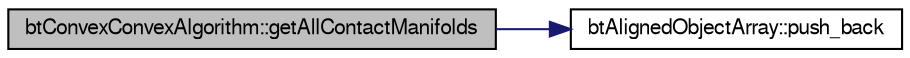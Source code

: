 digraph G
{
  bgcolor="transparent";
  edge [fontname="FreeSans",fontsize=10,labelfontname="FreeSans",labelfontsize=10];
  node [fontname="FreeSans",fontsize=10,shape=record];
  rankdir=LR;
  Node1 [label="btConvexConvexAlgorithm::getAllContactManifolds",height=0.2,width=0.4,color="black", fillcolor="grey75", style="filled" fontcolor="black"];
  Node1 -> Node2 [color="midnightblue",fontsize=10,style="solid"];
  Node2 [label="btAlignedObjectArray::push_back",height=0.2,width=0.4,color="black",URL="$classbt_aligned_object_array.html#d61e10166e2c00f487095d3482b9edd1"];
}
